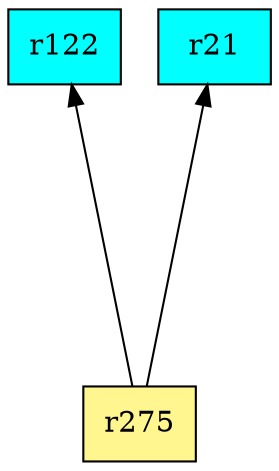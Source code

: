 digraph G {
rankdir=BT;ranksep="2.0";
"r122" [shape=record,fillcolor=cyan,style=filled,label="{r122}"];
"r21" [shape=record,fillcolor=cyan,style=filled,label="{r21}"];
"r275" [shape=record,fillcolor=khaki1,style=filled,label="{r275}"];
"r275" -> "r122"
"r275" -> "r21"
}